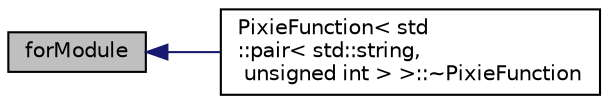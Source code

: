 digraph "forModule"
{
  edge [fontname="Helvetica",fontsize="10",labelfontname="Helvetica",labelfontsize="10"];
  node [fontname="Helvetica",fontsize="10",shape=record];
  rankdir="LR";
  Node1 [label="forModule",height=0.2,width=0.4,color="black", fillcolor="grey75", style="filled", fontcolor="black"];
  Node1 -> Node2 [dir="back",color="midnightblue",fontsize="10",style="solid",fontname="Helvetica"];
  Node2 [label="PixieFunction\< std\l::pair\< std::string,\l unsigned int \> \>::~PixieFunction",height=0.2,width=0.4,color="black", fillcolor="white", style="filled",URL="$d4/df8/class_pixie_function.html#ad90c890b6e8eea3a7d7de1723d65d423"];
}
